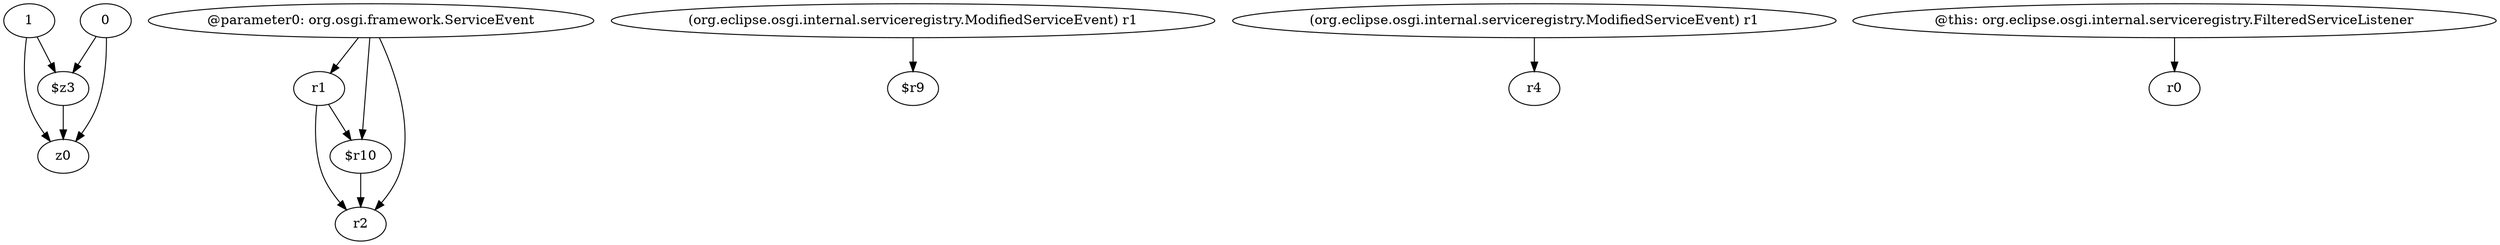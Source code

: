 digraph g {
0[label="1"]
1[label="z0"]
0->1[label=""]
2[label="0"]
2->1[label=""]
3[label="@parameter0: org.osgi.framework.ServiceEvent"]
4[label="r1"]
3->4[label=""]
5[label="r2"]
3->5[label=""]
6[label="$r10"]
6->5[label=""]
7[label="$z3"]
7->1[label=""]
8[label="(org.eclipse.osgi.internal.serviceregistry.ModifiedServiceEvent) r1"]
9[label="$r9"]
8->9[label=""]
4->5[label=""]
4->6[label=""]
10[label="(org.eclipse.osgi.internal.serviceregistry.ModifiedServiceEvent) r1"]
11[label="r4"]
10->11[label=""]
3->6[label=""]
2->7[label=""]
12[label="@this: org.eclipse.osgi.internal.serviceregistry.FilteredServiceListener"]
13[label="r0"]
12->13[label=""]
0->7[label=""]
}
